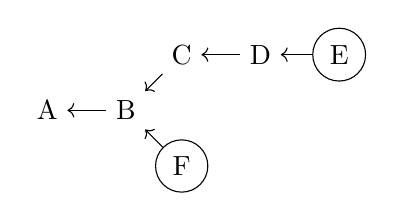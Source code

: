 \begin{tikzpicture}

% nodes
\node (a) {A};
\node (b) [right of=a] {B};
\node (c) [above right of=b] {C};
\node (d) [right of=c] {D};
\node[circle,draw] (e) [right of=d] {E};
\node[circle,draw] (f) [below right of=b] {F};

% arrows
\draw[<-] (a) -- (b);
\draw[<-] (b) -- (c);
\draw[<-] (c) -- (d);
\draw[<-] (d) -- (e);
\draw[<-] (b) -- (f);
\end{tikzpicture}